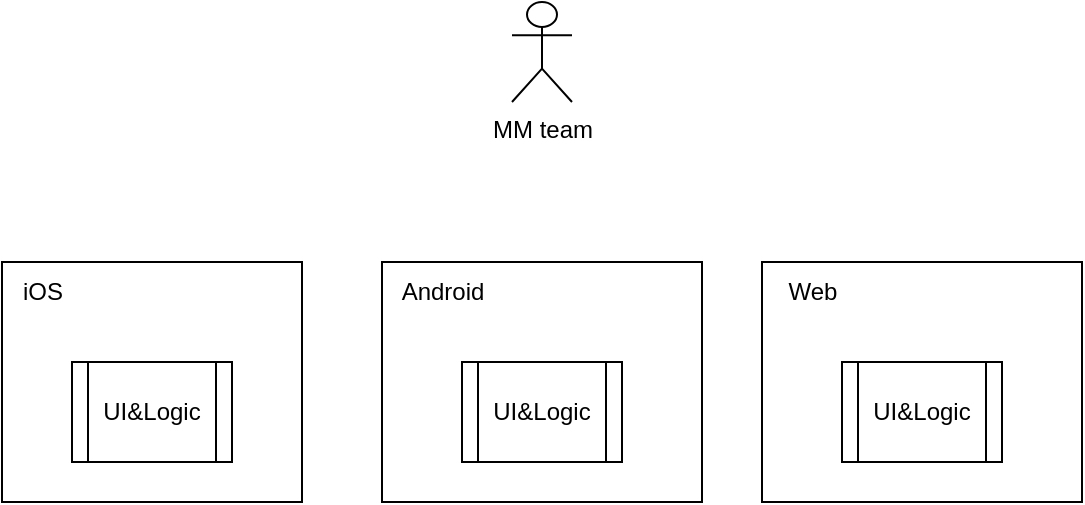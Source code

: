 <mxfile version="20.5.1" type="github">
  <diagram id="y7rtck3YeN8wnWgUX3iH" name="Page-1">
    <mxGraphModel dx="678" dy="1073" grid="1" gridSize="10" guides="1" tooltips="1" connect="1" arrows="1" fold="1" page="1" pageScale="1" pageWidth="827" pageHeight="1169" math="0" shadow="0">
      <root>
        <mxCell id="0" />
        <mxCell id="1" parent="0" />
        <mxCell id="xE3xiU5ibn_uZQsDwTcd-1" value="" style="rounded=0;whiteSpace=wrap;html=1;" vertex="1" parent="1">
          <mxGeometry x="60" y="240" width="150" height="120" as="geometry" />
        </mxCell>
        <mxCell id="xE3xiU5ibn_uZQsDwTcd-4" value="" style="rounded=0;whiteSpace=wrap;html=1;" vertex="1" parent="1">
          <mxGeometry x="250" y="240" width="160" height="120" as="geometry" />
        </mxCell>
        <mxCell id="xE3xiU5ibn_uZQsDwTcd-5" value="iOS" style="text;html=1;align=center;verticalAlign=middle;resizable=0;points=[];autosize=1;strokeColor=none;fillColor=none;" vertex="1" parent="1">
          <mxGeometry x="60" y="240" width="40" height="30" as="geometry" />
        </mxCell>
        <mxCell id="xE3xiU5ibn_uZQsDwTcd-7" value="" style="rounded=0;whiteSpace=wrap;html=1;fontFamily=Helvetica;fontSize=12;" vertex="1" parent="1">
          <mxGeometry x="440" y="240" width="160" height="120" as="geometry" />
        </mxCell>
        <mxCell id="xE3xiU5ibn_uZQsDwTcd-8" value="Android" style="text;html=1;align=center;verticalAlign=middle;resizable=0;points=[];autosize=1;strokeColor=none;fillColor=none;fontSize=12;fontFamily=Helvetica;fontColor=default;" vertex="1" parent="1">
          <mxGeometry x="250" y="240" width="60" height="30" as="geometry" />
        </mxCell>
        <mxCell id="xE3xiU5ibn_uZQsDwTcd-6" value="Web" style="text;html=1;align=center;verticalAlign=middle;resizable=0;points=[];autosize=1;strokeColor=none;fillColor=none;rotation=0;" vertex="1" parent="1">
          <mxGeometry x="440" y="240" width="50" height="30" as="geometry" />
        </mxCell>
        <mxCell id="xE3xiU5ibn_uZQsDwTcd-10" value="MM team" style="shape=umlActor;verticalLabelPosition=bottom;verticalAlign=top;html=1;outlineConnect=0;rounded=0;strokeColor=default;fontFamily=Helvetica;fontSize=12;fontColor=default;fillColor=none;gradientColor=none;" vertex="1" parent="1">
          <mxGeometry x="315" y="110" width="30" height="50" as="geometry" />
        </mxCell>
        <mxCell id="xE3xiU5ibn_uZQsDwTcd-13" value="UI&amp;amp;Logic" style="shape=process;whiteSpace=wrap;html=1;backgroundOutline=1;rounded=0;strokeColor=default;fontFamily=Helvetica;fontSize=12;fontColor=default;fillColor=none;gradientColor=none;" vertex="1" parent="1">
          <mxGeometry x="95" y="290" width="80" height="50" as="geometry" />
        </mxCell>
        <mxCell id="xE3xiU5ibn_uZQsDwTcd-14" value="UI&amp;amp;Logic" style="shape=process;whiteSpace=wrap;html=1;backgroundOutline=1;rounded=0;strokeColor=default;fontFamily=Helvetica;fontSize=12;fontColor=default;fillColor=none;gradientColor=none;" vertex="1" parent="1">
          <mxGeometry x="290" y="290" width="80" height="50" as="geometry" />
        </mxCell>
        <mxCell id="xE3xiU5ibn_uZQsDwTcd-15" value="UI&amp;amp;Logic" style="shape=process;whiteSpace=wrap;html=1;backgroundOutline=1;rounded=0;strokeColor=default;fontFamily=Helvetica;fontSize=12;fontColor=default;fillColor=none;gradientColor=none;" vertex="1" parent="1">
          <mxGeometry x="480" y="290" width="80" height="50" as="geometry" />
        </mxCell>
      </root>
    </mxGraphModel>
  </diagram>
</mxfile>
